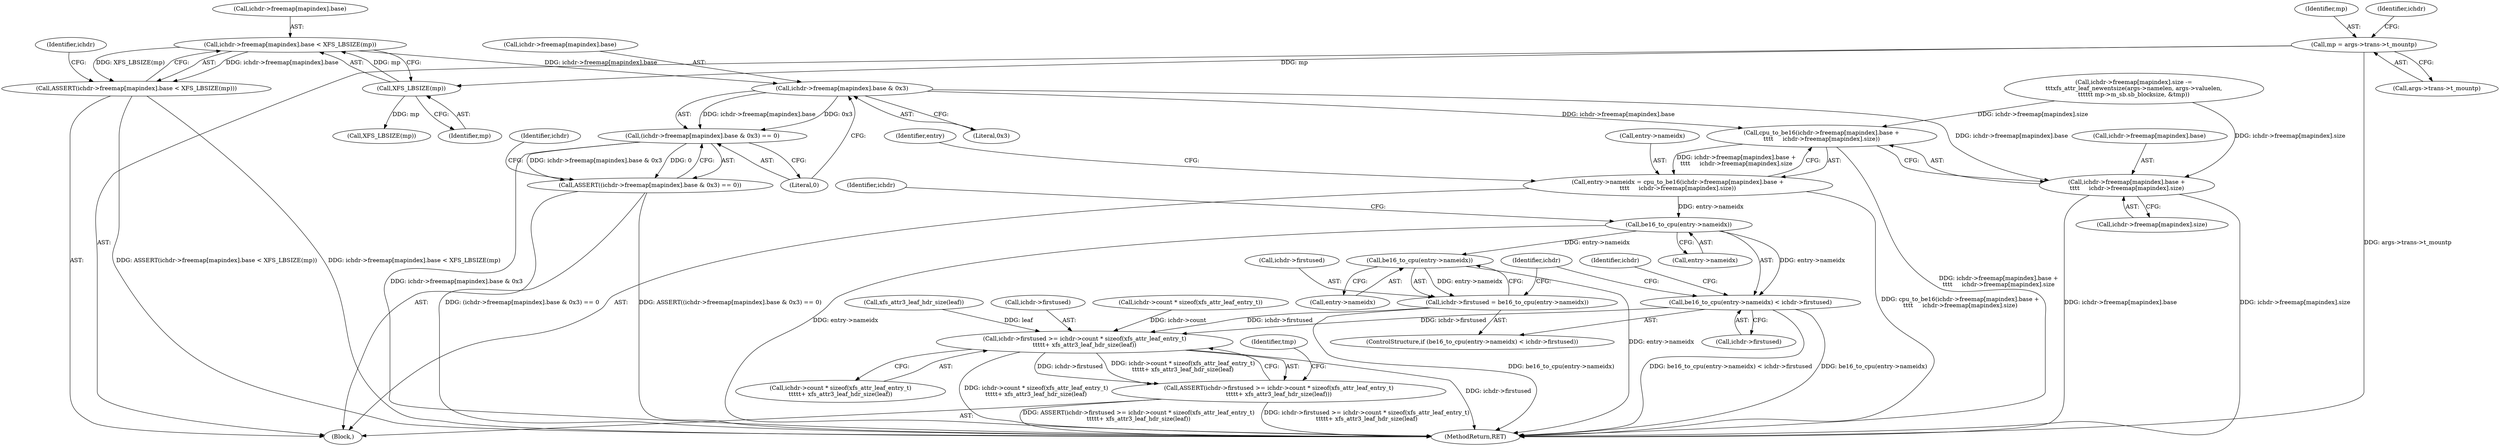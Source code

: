 digraph "0_linux_8275cdd0e7ac550dcce2b3ef6d2fb3b808c1ae59_2@API" {
"1000209" [label="(Call,ichdr->freemap[mapindex].base < XFS_LBSIZE(mp))"];
"1000217" [label="(Call,XFS_LBSIZE(mp))"];
"1000201" [label="(Call,mp = args->trans->t_mountp)"];
"1000208" [label="(Call,ASSERT(ichdr->freemap[mapindex].base < XFS_LBSIZE(mp)))"];
"1000221" [label="(Call,ichdr->freemap[mapindex].base & 0x3)"];
"1000220" [label="(Call,(ichdr->freemap[mapindex].base & 0x3) == 0)"];
"1000219" [label="(Call,ASSERT((ichdr->freemap[mapindex].base & 0x3) == 0))"];
"1000302" [label="(Call,cpu_to_be16(ichdr->freemap[mapindex].base +\n\t\t\t\t     ichdr->freemap[mapindex].size))"];
"1000298" [label="(Call,entry->nameidx = cpu_to_be16(ichdr->freemap[mapindex].base +\n\t\t\t\t     ichdr->freemap[mapindex].size))"];
"1000568" [label="(Call,be16_to_cpu(entry->nameidx))"];
"1000567" [label="(Call,be16_to_cpu(entry->nameidx) < ichdr->firstused)"];
"1000584" [label="(Call,ichdr->firstused >= ichdr->count * sizeof(xfs_attr_leaf_entry_t)\n\t\t\t\t\t+ xfs_attr3_leaf_hdr_size(leaf))"];
"1000583" [label="(Call,ASSERT(ichdr->firstused >= ichdr->count * sizeof(xfs_attr_leaf_entry_t)\n\t\t\t\t\t+ xfs_attr3_leaf_hdr_size(leaf)))"];
"1000579" [label="(Call,be16_to_cpu(entry->nameidx))"];
"1000575" [label="(Call,ichdr->firstused = be16_to_cpu(entry->nameidx))"];
"1000303" [label="(Call,ichdr->freemap[mapindex].base +\n\t\t\t\t     ichdr->freemap[mapindex].size)"];
"1000225" [label="(Identifier,ichdr)"];
"1000576" [label="(Call,ichdr->firstused)"];
"1000311" [label="(Call,ichdr->freemap[mapindex].size)"];
"1000567" [label="(Call,be16_to_cpu(entry->nameidx) < ichdr->firstused)"];
"1000210" [label="(Call,ichdr->freemap[mapindex].base)"];
"1000217" [label="(Call,XFS_LBSIZE(mp))"];
"1000302" [label="(Call,cpu_to_be16(ichdr->freemap[mapindex].base +\n\t\t\t\t     ichdr->freemap[mapindex].size))"];
"1000229" [label="(Literal,0x3)"];
"1000203" [label="(Call,args->trans->t_mountp)"];
"1000262" [label="(Call,XFS_LBSIZE(mp))"];
"1000202" [label="(Identifier,mp)"];
"1000201" [label="(Call,mp = args->trans->t_mountp)"];
"1000583" [label="(Call,ASSERT(ichdr->firstused >= ichdr->count * sizeof(xfs_attr_leaf_entry_t)\n\t\t\t\t\t+ xfs_attr3_leaf_hdr_size(leaf)))"];
"1000219" [label="(Call,ASSERT((ichdr->freemap[mapindex].base & 0x3) == 0))"];
"1000586" [label="(Identifier,ichdr)"];
"1000595" [label="(Call,xfs_attr3_leaf_hdr_size(leaf))"];
"1000218" [label="(Identifier,mp)"];
"1000236" [label="(Identifier,ichdr)"];
"1000303" [label="(Call,ichdr->freemap[mapindex].base +\n\t\t\t\t     ichdr->freemap[mapindex].size)"];
"1000304" [label="(Call,ichdr->freemap[mapindex].base)"];
"1000220" [label="(Call,(ichdr->freemap[mapindex].base & 0x3) == 0)"];
"1000584" [label="(Call,ichdr->firstused >= ichdr->count * sizeof(xfs_attr_leaf_entry_t)\n\t\t\t\t\t+ xfs_attr3_leaf_hdr_size(leaf))"];
"1000580" [label="(Call,entry->nameidx)"];
"1000298" [label="(Call,entry->nameidx = cpu_to_be16(ichdr->freemap[mapindex].base +\n\t\t\t\t     ichdr->freemap[mapindex].size))"];
"1000209" [label="(Call,ichdr->freemap[mapindex].base < XFS_LBSIZE(mp))"];
"1000221" [label="(Call,ichdr->freemap[mapindex].base & 0x3)"];
"1000110" [label="(Block,)"];
"1000579" [label="(Call,be16_to_cpu(entry->nameidx))"];
"1000588" [label="(Call,ichdr->count * sizeof(xfs_attr_leaf_entry_t)\n\t\t\t\t\t+ xfs_attr3_leaf_hdr_size(leaf))"];
"1000299" [label="(Call,entry->nameidx)"];
"1000572" [label="(Call,ichdr->firstused)"];
"1000276" [label="(Call,ichdr->freemap[mapindex].size -=\n\t\t\txfs_attr_leaf_newentsize(args->namelen, args->valuelen,\n\t\t\t\t\t\t mp->m_sb.sb_blocksize, &tmp))"];
"1000320" [label="(Identifier,entry)"];
"1000662" [label="(MethodReturn,RET)"];
"1000573" [label="(Identifier,ichdr)"];
"1000208" [label="(Call,ASSERT(ichdr->freemap[mapindex].base < XFS_LBSIZE(mp)))"];
"1000566" [label="(ControlStructure,if (be16_to_cpu(entry->nameidx) < ichdr->firstused))"];
"1000575" [label="(Call,ichdr->firstused = be16_to_cpu(entry->nameidx))"];
"1000598" [label="(Identifier,tmp)"];
"1000230" [label="(Literal,0)"];
"1000569" [label="(Call,entry->nameidx)"];
"1000577" [label="(Identifier,ichdr)"];
"1000585" [label="(Call,ichdr->firstused)"];
"1000589" [label="(Call,ichdr->count * sizeof(xfs_attr_leaf_entry_t))"];
"1000213" [label="(Identifier,ichdr)"];
"1000222" [label="(Call,ichdr->freemap[mapindex].base)"];
"1000568" [label="(Call,be16_to_cpu(entry->nameidx))"];
"1000209" -> "1000208"  [label="AST: "];
"1000209" -> "1000217"  [label="CFG: "];
"1000210" -> "1000209"  [label="AST: "];
"1000217" -> "1000209"  [label="AST: "];
"1000208" -> "1000209"  [label="CFG: "];
"1000209" -> "1000208"  [label="DDG: ichdr->freemap[mapindex].base"];
"1000209" -> "1000208"  [label="DDG: XFS_LBSIZE(mp)"];
"1000217" -> "1000209"  [label="DDG: mp"];
"1000209" -> "1000221"  [label="DDG: ichdr->freemap[mapindex].base"];
"1000217" -> "1000218"  [label="CFG: "];
"1000218" -> "1000217"  [label="AST: "];
"1000201" -> "1000217"  [label="DDG: mp"];
"1000217" -> "1000262"  [label="DDG: mp"];
"1000201" -> "1000110"  [label="AST: "];
"1000201" -> "1000203"  [label="CFG: "];
"1000202" -> "1000201"  [label="AST: "];
"1000203" -> "1000201"  [label="AST: "];
"1000213" -> "1000201"  [label="CFG: "];
"1000201" -> "1000662"  [label="DDG: args->trans->t_mountp"];
"1000208" -> "1000110"  [label="AST: "];
"1000225" -> "1000208"  [label="CFG: "];
"1000208" -> "1000662"  [label="DDG: ichdr->freemap[mapindex].base < XFS_LBSIZE(mp)"];
"1000208" -> "1000662"  [label="DDG: ASSERT(ichdr->freemap[mapindex].base < XFS_LBSIZE(mp))"];
"1000221" -> "1000220"  [label="AST: "];
"1000221" -> "1000229"  [label="CFG: "];
"1000222" -> "1000221"  [label="AST: "];
"1000229" -> "1000221"  [label="AST: "];
"1000230" -> "1000221"  [label="CFG: "];
"1000221" -> "1000220"  [label="DDG: ichdr->freemap[mapindex].base"];
"1000221" -> "1000220"  [label="DDG: 0x3"];
"1000221" -> "1000302"  [label="DDG: ichdr->freemap[mapindex].base"];
"1000221" -> "1000303"  [label="DDG: ichdr->freemap[mapindex].base"];
"1000220" -> "1000219"  [label="AST: "];
"1000220" -> "1000230"  [label="CFG: "];
"1000230" -> "1000220"  [label="AST: "];
"1000219" -> "1000220"  [label="CFG: "];
"1000220" -> "1000662"  [label="DDG: ichdr->freemap[mapindex].base & 0x3"];
"1000220" -> "1000219"  [label="DDG: ichdr->freemap[mapindex].base & 0x3"];
"1000220" -> "1000219"  [label="DDG: 0"];
"1000219" -> "1000110"  [label="AST: "];
"1000236" -> "1000219"  [label="CFG: "];
"1000219" -> "1000662"  [label="DDG: ASSERT((ichdr->freemap[mapindex].base & 0x3) == 0)"];
"1000219" -> "1000662"  [label="DDG: (ichdr->freemap[mapindex].base & 0x3) == 0"];
"1000302" -> "1000298"  [label="AST: "];
"1000302" -> "1000303"  [label="CFG: "];
"1000303" -> "1000302"  [label="AST: "];
"1000298" -> "1000302"  [label="CFG: "];
"1000302" -> "1000662"  [label="DDG: ichdr->freemap[mapindex].base +\n\t\t\t\t     ichdr->freemap[mapindex].size"];
"1000302" -> "1000298"  [label="DDG: ichdr->freemap[mapindex].base +\n\t\t\t\t     ichdr->freemap[mapindex].size"];
"1000276" -> "1000302"  [label="DDG: ichdr->freemap[mapindex].size"];
"1000298" -> "1000110"  [label="AST: "];
"1000299" -> "1000298"  [label="AST: "];
"1000320" -> "1000298"  [label="CFG: "];
"1000298" -> "1000662"  [label="DDG: cpu_to_be16(ichdr->freemap[mapindex].base +\n\t\t\t\t     ichdr->freemap[mapindex].size)"];
"1000298" -> "1000568"  [label="DDG: entry->nameidx"];
"1000568" -> "1000567"  [label="AST: "];
"1000568" -> "1000569"  [label="CFG: "];
"1000569" -> "1000568"  [label="AST: "];
"1000573" -> "1000568"  [label="CFG: "];
"1000568" -> "1000662"  [label="DDG: entry->nameidx"];
"1000568" -> "1000567"  [label="DDG: entry->nameidx"];
"1000568" -> "1000579"  [label="DDG: entry->nameidx"];
"1000567" -> "1000566"  [label="AST: "];
"1000567" -> "1000572"  [label="CFG: "];
"1000572" -> "1000567"  [label="AST: "];
"1000577" -> "1000567"  [label="CFG: "];
"1000586" -> "1000567"  [label="CFG: "];
"1000567" -> "1000662"  [label="DDG: be16_to_cpu(entry->nameidx)"];
"1000567" -> "1000662"  [label="DDG: be16_to_cpu(entry->nameidx) < ichdr->firstused"];
"1000567" -> "1000584"  [label="DDG: ichdr->firstused"];
"1000584" -> "1000583"  [label="AST: "];
"1000584" -> "1000588"  [label="CFG: "];
"1000585" -> "1000584"  [label="AST: "];
"1000588" -> "1000584"  [label="AST: "];
"1000583" -> "1000584"  [label="CFG: "];
"1000584" -> "1000662"  [label="DDG: ichdr->count * sizeof(xfs_attr_leaf_entry_t)\n\t\t\t\t\t+ xfs_attr3_leaf_hdr_size(leaf)"];
"1000584" -> "1000662"  [label="DDG: ichdr->firstused"];
"1000584" -> "1000583"  [label="DDG: ichdr->firstused"];
"1000584" -> "1000583"  [label="DDG: ichdr->count * sizeof(xfs_attr_leaf_entry_t)\n\t\t\t\t\t+ xfs_attr3_leaf_hdr_size(leaf)"];
"1000575" -> "1000584"  [label="DDG: ichdr->firstused"];
"1000589" -> "1000584"  [label="DDG: ichdr->count"];
"1000595" -> "1000584"  [label="DDG: leaf"];
"1000583" -> "1000110"  [label="AST: "];
"1000598" -> "1000583"  [label="CFG: "];
"1000583" -> "1000662"  [label="DDG: ASSERT(ichdr->firstused >= ichdr->count * sizeof(xfs_attr_leaf_entry_t)\n\t\t\t\t\t+ xfs_attr3_leaf_hdr_size(leaf))"];
"1000583" -> "1000662"  [label="DDG: ichdr->firstused >= ichdr->count * sizeof(xfs_attr_leaf_entry_t)\n\t\t\t\t\t+ xfs_attr3_leaf_hdr_size(leaf)"];
"1000579" -> "1000575"  [label="AST: "];
"1000579" -> "1000580"  [label="CFG: "];
"1000580" -> "1000579"  [label="AST: "];
"1000575" -> "1000579"  [label="CFG: "];
"1000579" -> "1000662"  [label="DDG: entry->nameidx"];
"1000579" -> "1000575"  [label="DDG: entry->nameidx"];
"1000575" -> "1000566"  [label="AST: "];
"1000576" -> "1000575"  [label="AST: "];
"1000586" -> "1000575"  [label="CFG: "];
"1000575" -> "1000662"  [label="DDG: be16_to_cpu(entry->nameidx)"];
"1000303" -> "1000311"  [label="CFG: "];
"1000304" -> "1000303"  [label="AST: "];
"1000311" -> "1000303"  [label="AST: "];
"1000303" -> "1000662"  [label="DDG: ichdr->freemap[mapindex].base"];
"1000303" -> "1000662"  [label="DDG: ichdr->freemap[mapindex].size"];
"1000276" -> "1000303"  [label="DDG: ichdr->freemap[mapindex].size"];
}
